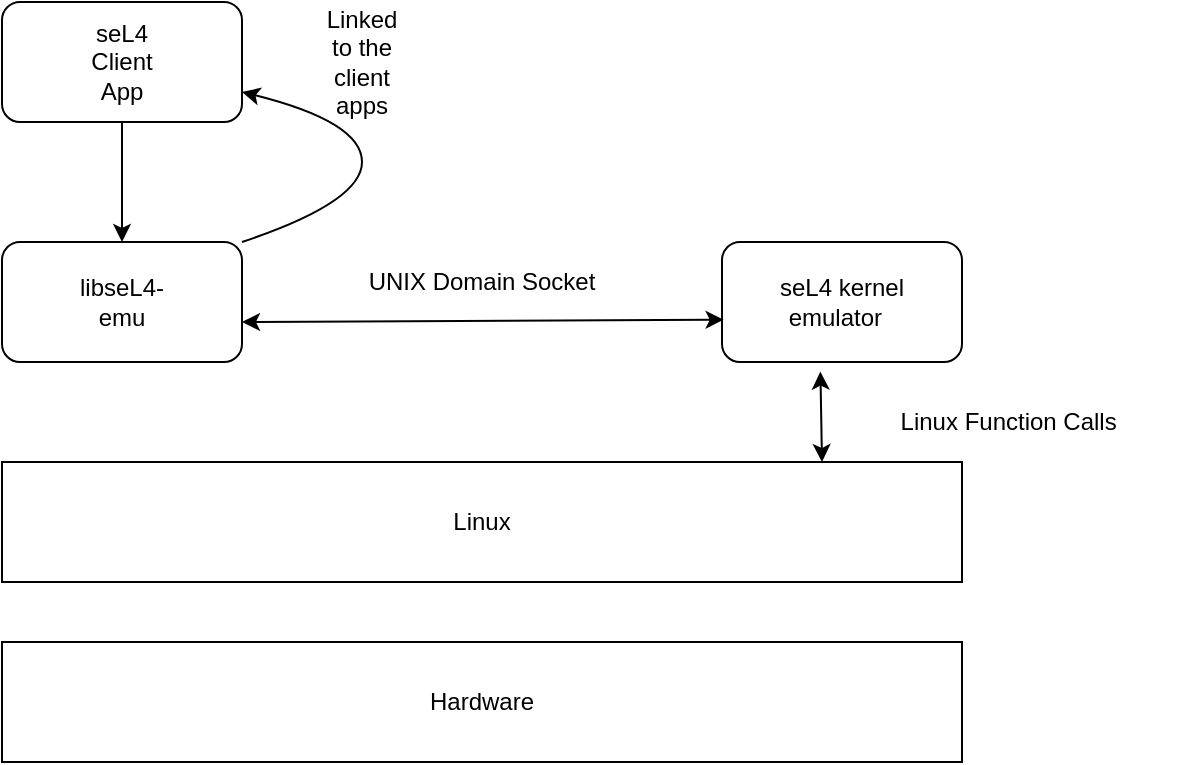 <mxfile version="14.5.1" type="device"><diagram id="M3_NdGkuM4uCOXiNbrGZ" name="Page-1"><mxGraphModel dx="1038" dy="522" grid="1" gridSize="10" guides="1" tooltips="1" connect="1" arrows="1" fold="1" page="1" pageScale="1" pageWidth="850" pageHeight="1100" math="0" shadow="0"><root><mxCell id="0"/><mxCell id="1" parent="0"/><mxCell id="63jkErcYImI_4PliOgdV-1" value="" style="rounded=1;whiteSpace=wrap;html=1;" vertex="1" parent="1"><mxGeometry x="40" y="80" width="120" height="60" as="geometry"/></mxCell><mxCell id="63jkErcYImI_4PliOgdV-2" value="seL4 Client App" style="text;html=1;strokeColor=none;fillColor=none;align=center;verticalAlign=middle;whiteSpace=wrap;rounded=0;" vertex="1" parent="1"><mxGeometry x="80" y="100" width="40" height="20" as="geometry"/></mxCell><mxCell id="63jkErcYImI_4PliOgdV-3" value="" style="rounded=1;whiteSpace=wrap;html=1;" vertex="1" parent="1"><mxGeometry x="40" y="200" width="120" height="60" as="geometry"/></mxCell><mxCell id="63jkErcYImI_4PliOgdV-4" value="seL4 kernel emulator&amp;nbsp;&amp;nbsp;" style="rounded=1;whiteSpace=wrap;html=1;" vertex="1" parent="1"><mxGeometry x="400" y="200" width="120" height="60" as="geometry"/></mxCell><mxCell id="63jkErcYImI_4PliOgdV-5" value="libseL4-emu" style="text;html=1;strokeColor=none;fillColor=none;align=center;verticalAlign=middle;whiteSpace=wrap;rounded=0;" vertex="1" parent="1"><mxGeometry x="80" y="220" width="40" height="20" as="geometry"/></mxCell><mxCell id="63jkErcYImI_4PliOgdV-6" value="" style="endArrow=classic;html=1;" edge="1" parent="1" target="63jkErcYImI_4PliOgdV-3"><mxGeometry width="50" height="50" relative="1" as="geometry"><mxPoint x="100" y="140" as="sourcePoint"/><mxPoint x="150" y="90" as="targetPoint"/></mxGeometry></mxCell><mxCell id="63jkErcYImI_4PliOgdV-8" value="Linux" style="rounded=0;whiteSpace=wrap;html=1;" vertex="1" parent="1"><mxGeometry x="40" y="310" width="480" height="60" as="geometry"/></mxCell><mxCell id="63jkErcYImI_4PliOgdV-9" value="Hardware" style="rounded=0;whiteSpace=wrap;html=1;" vertex="1" parent="1"><mxGeometry x="40" y="400" width="480" height="60" as="geometry"/></mxCell><mxCell id="63jkErcYImI_4PliOgdV-12" value="" style="endArrow=classic;startArrow=classic;html=1;entryX=0.007;entryY=0.647;entryDx=0;entryDy=0;entryPerimeter=0;" edge="1" parent="1" target="63jkErcYImI_4PliOgdV-4"><mxGeometry width="50" height="50" relative="1" as="geometry"><mxPoint x="160" y="240" as="sourcePoint"/><mxPoint x="210" y="190" as="targetPoint"/></mxGeometry></mxCell><mxCell id="63jkErcYImI_4PliOgdV-13" value="UNIX Domain Socket" style="text;html=1;strokeColor=none;fillColor=none;align=center;verticalAlign=middle;whiteSpace=wrap;rounded=0;" vertex="1" parent="1"><mxGeometry x="190" y="210" width="180" height="20" as="geometry"/></mxCell><mxCell id="63jkErcYImI_4PliOgdV-14" value="" style="curved=1;endArrow=classic;html=1;entryX=1;entryY=0.75;entryDx=0;entryDy=0;" edge="1" parent="1" target="63jkErcYImI_4PliOgdV-1"><mxGeometry width="50" height="50" relative="1" as="geometry"><mxPoint x="160" y="200" as="sourcePoint"/><mxPoint x="210" y="150" as="targetPoint"/><Array as="points"><mxPoint x="220" y="180"/><mxPoint x="220" y="140"/></Array></mxGeometry></mxCell><mxCell id="63jkErcYImI_4PliOgdV-15" value="Linked to the client apps" style="text;html=1;strokeColor=none;fillColor=none;align=center;verticalAlign=middle;whiteSpace=wrap;rounded=0;" vertex="1" parent="1"><mxGeometry x="200" y="100" width="40" height="20" as="geometry"/></mxCell><mxCell id="63jkErcYImI_4PliOgdV-16" value="" style="endArrow=classic;startArrow=classic;html=1;entryX=0.41;entryY=1.08;entryDx=0;entryDy=0;entryPerimeter=0;" edge="1" parent="1" target="63jkErcYImI_4PliOgdV-4"><mxGeometry width="50" height="50" relative="1" as="geometry"><mxPoint x="450" y="310" as="sourcePoint"/><mxPoint x="500" y="260" as="targetPoint"/></mxGeometry></mxCell><mxCell id="63jkErcYImI_4PliOgdV-17" value="Linux Function Calls&amp;nbsp;" style="text;html=1;strokeColor=none;fillColor=none;align=center;verticalAlign=middle;whiteSpace=wrap;rounded=0;" vertex="1" parent="1"><mxGeometry x="460" y="280" width="170" height="20" as="geometry"/></mxCell></root></mxGraphModel></diagram></mxfile>